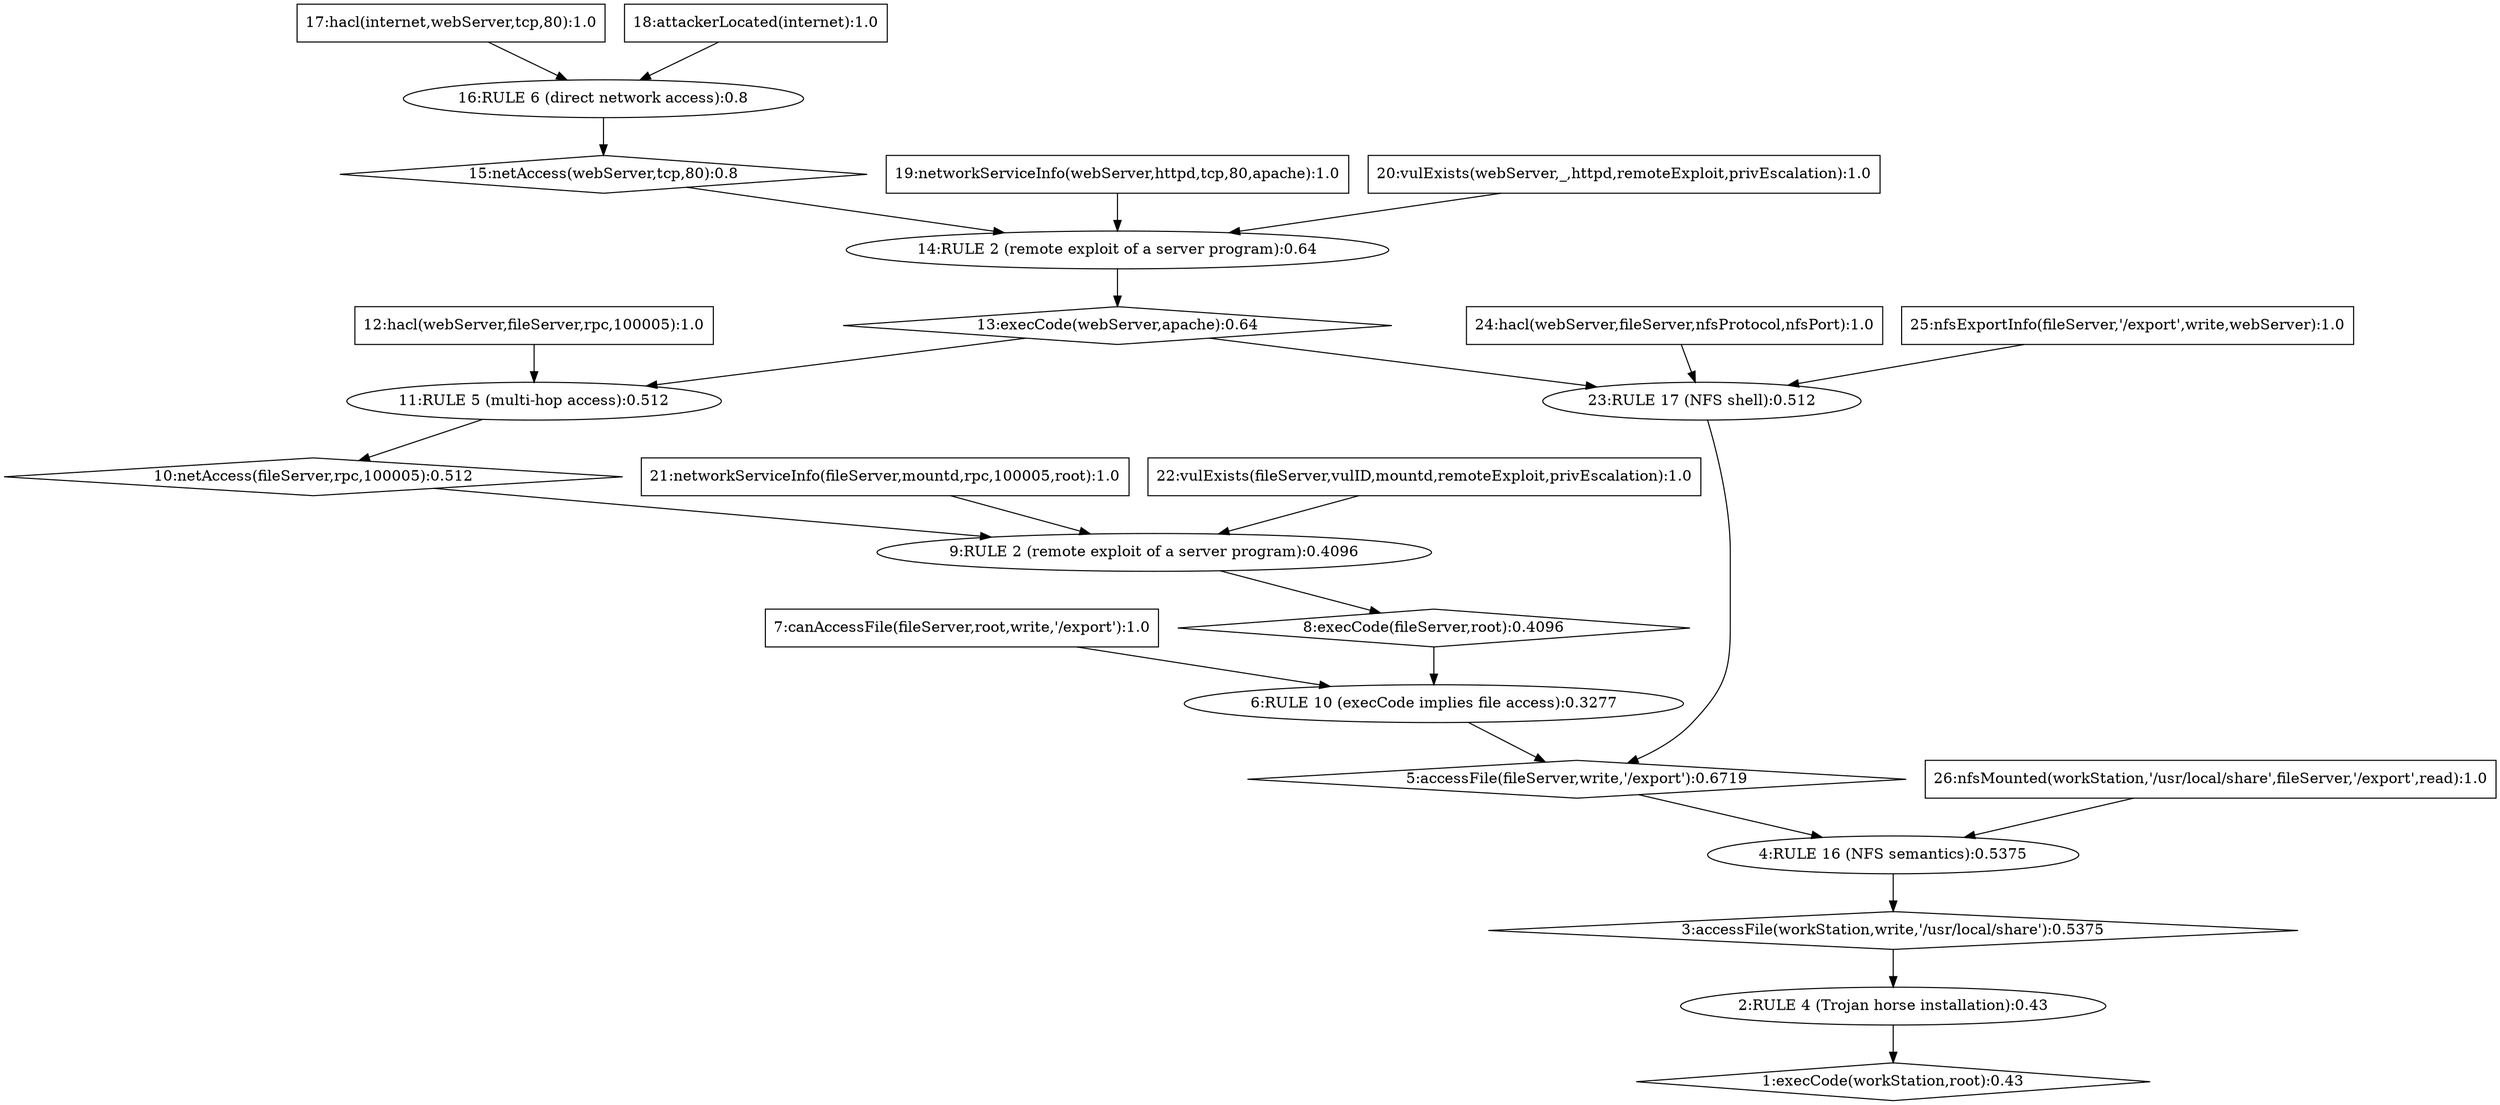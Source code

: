 digraph G {
	1 [label="1:execCode(workStation,root):0.43",shape=diamond];
	2 [label="2:RULE 4 (Trojan horse installation):0.43",shape=ellipse];
	3 [label="3:accessFile(workStation,write,'/usr/local/share'):0.5375",shape=diamond];
	4 [label="4:RULE 16 (NFS semantics):0.5375",shape=ellipse];
	5 [label="5:accessFile(fileServer,write,'/export'):0.6719",shape=diamond];
	6 [label="6:RULE 10 (execCode implies file access):0.3277",shape=ellipse];
	7 [label="7:canAccessFile(fileServer,root,write,'/export'):1.0",shape=box];
	8 [label="8:execCode(fileServer,root):0.4096",shape=diamond];
	9 [label="9:RULE 2 (remote exploit of a server program):0.4096",shape=ellipse];
	10 [label="10:netAccess(fileServer,rpc,100005):0.512",shape=diamond];
	11 [label="11:RULE 5 (multi-hop access):0.512",shape=ellipse];
	12 [label="12:hacl(webServer,fileServer,rpc,100005):1.0",shape=box];
	13 [label="13:execCode(webServer,apache):0.64",shape=diamond];
	14 [label="14:RULE 2 (remote exploit of a server program):0.64",shape=ellipse];
	15 [label="15:netAccess(webServer,tcp,80):0.8",shape=diamond];
	16 [label="16:RULE 6 (direct network access):0.8",shape=ellipse];
	17 [label="17:hacl(internet,webServer,tcp,80):1.0",shape=box];
	18 [label="18:attackerLocated(internet):1.0",shape=box];
	19 [label="19:networkServiceInfo(webServer,httpd,tcp,80,apache):1.0",shape=box];
	20 [label="20:vulExists(webServer,_,httpd,remoteExploit,privEscalation):1.0",shape=box];
	21 [label="21:networkServiceInfo(fileServer,mountd,rpc,100005,root):1.0",shape=box];
	22 [label="22:vulExists(fileServer,vulID,mountd,remoteExploit,privEscalation):1.0",shape=box];
	23 [label="23:RULE 17 (NFS shell):0.512",shape=ellipse];
	24 [label="24:hacl(webServer,fileServer,nfsProtocol,nfsPort):1.0",shape=box];
	25 [label="25:nfsExportInfo(fileServer,'/export',write,webServer):1.0",shape=box];
	26 [label="26:nfsMounted(workStation,'/usr/local/share',fileServer,'/export',read):1.0",shape=box];
	7 -> 	6;
	12 -> 	11;
	17 -> 	16;
	18 -> 	16;
	16 -> 	15;
	15 -> 	14;
	19 -> 	14;
	20 -> 	14;
	14 -> 	13;
	13 -> 	11;
	11 -> 	10;
	10 -> 	9;
	21 -> 	9;
	22 -> 	9;
	9 -> 	8;
	8 -> 	6;
	6 -> 	5;
	24 -> 	23;
	25 -> 	23;
	13 -> 	23;
	23 -> 	5;
	5 -> 	4;
	26 -> 	4;
	4 -> 	3;
	3 -> 	2;
	2 -> 	1;
}
